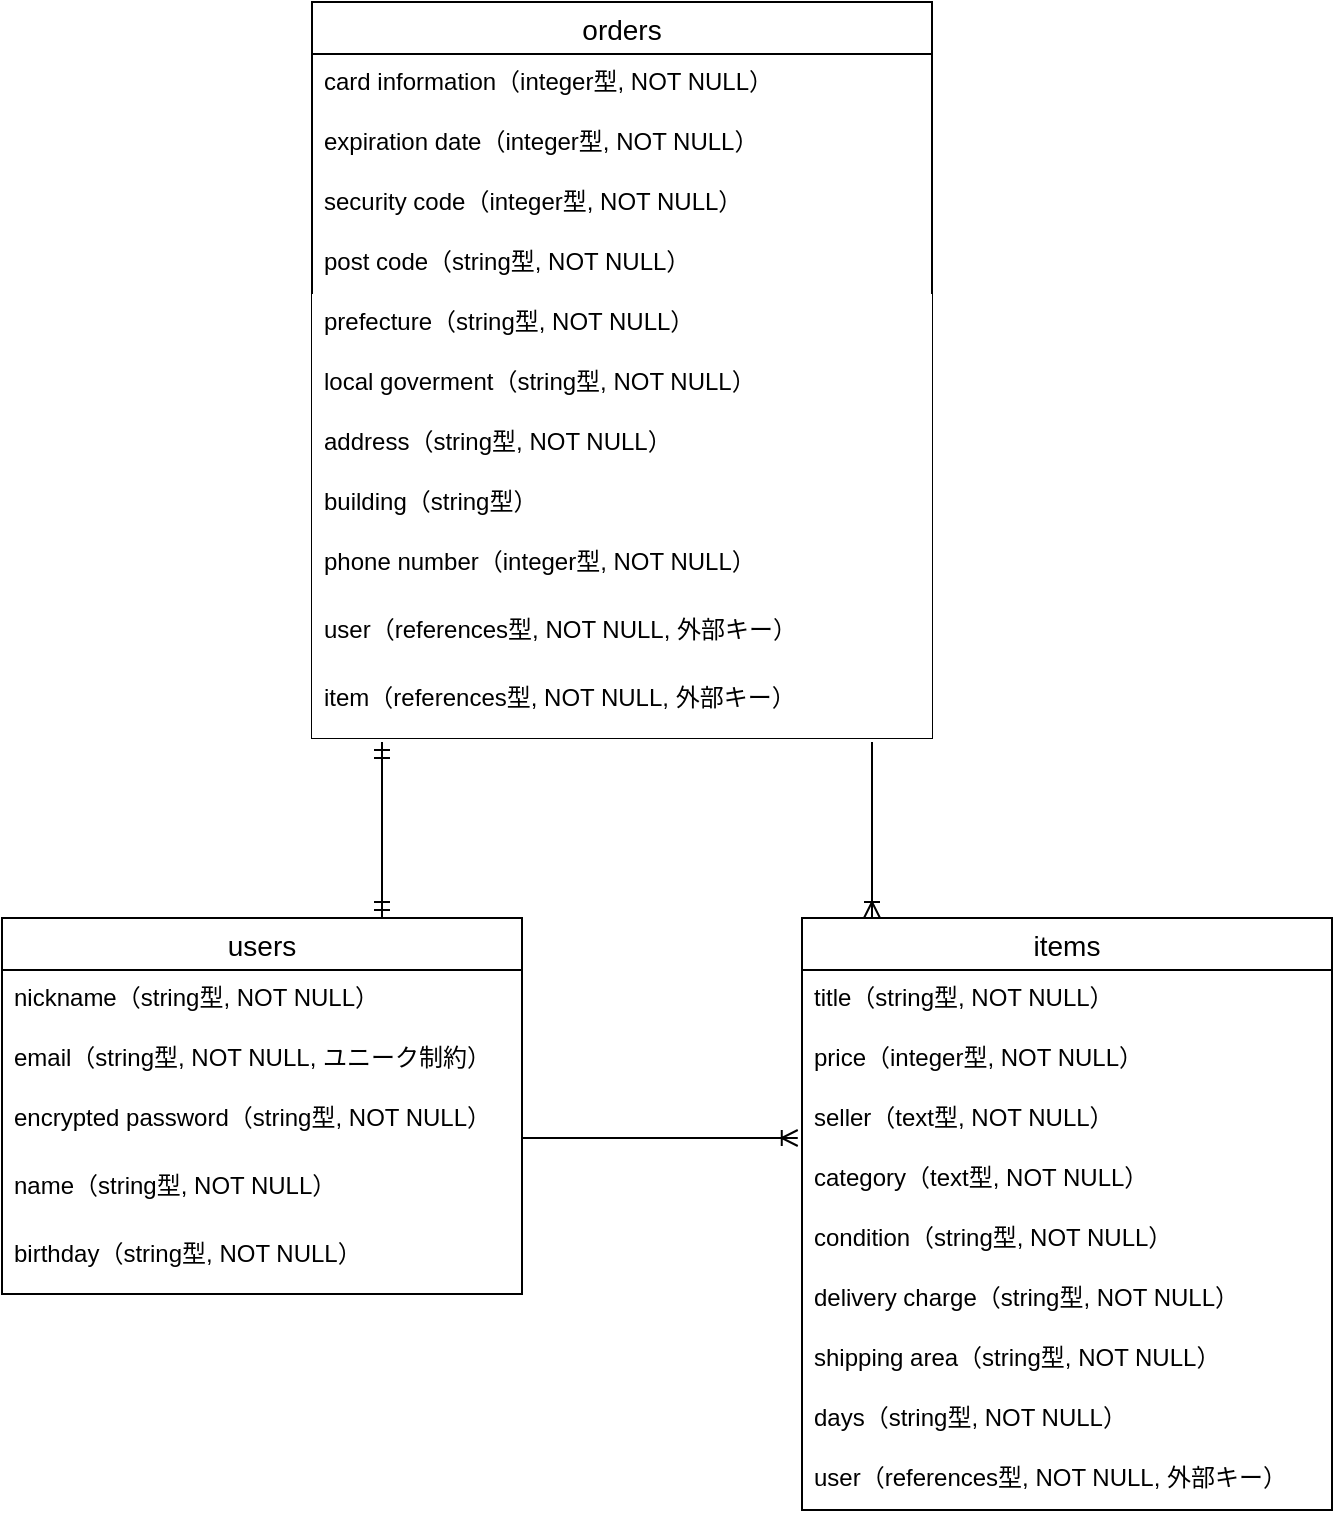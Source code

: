 <mxfile>
    <diagram id="vrPrJxj6YG9mpGocyYx_" name="ページ1">
        <mxGraphModel dx="866" dy="612" grid="1" gridSize="10" guides="1" tooltips="1" connect="1" arrows="1" fold="1" page="1" pageScale="1" pageWidth="827" pageHeight="1169" math="0" shadow="0">
            <root>
                <mxCell id="0"/>
                <mxCell id="1" parent="0"/>
                <mxCell id="2" value="users" style="swimlane;fontStyle=0;childLayout=stackLayout;horizontal=1;startSize=26;horizontalStack=0;resizeParent=1;resizeParentMax=0;resizeLast=0;collapsible=1;marginBottom=0;align=center;fontSize=14;" vertex="1" parent="1">
                    <mxGeometry x="45" y="468" width="260" height="188" as="geometry"/>
                </mxCell>
                <mxCell id="3" value="nickname（string型, NOT NULL） " style="text;strokeColor=none;fillColor=none;spacingLeft=4;spacingRight=4;overflow=hidden;rotatable=0;points=[[0,0.5],[1,0.5]];portConstraint=eastwest;fontSize=12;" vertex="1" parent="2">
                    <mxGeometry y="26" width="260" height="30" as="geometry"/>
                </mxCell>
                <mxCell id="4" value="email（string型, NOT NULL, ユニーク制約）" style="text;strokeColor=none;fillColor=none;spacingLeft=4;spacingRight=4;overflow=hidden;rotatable=0;points=[[0,0.5],[1,0.5]];portConstraint=eastwest;fontSize=12;" vertex="1" parent="2">
                    <mxGeometry y="56" width="260" height="30" as="geometry"/>
                </mxCell>
                <mxCell id="5" value="encrypted password（string型, NOT NULL）" style="text;strokeColor=none;fillColor=none;spacingLeft=4;spacingRight=4;overflow=hidden;rotatable=0;points=[[0,0.5],[1,0.5]];portConstraint=eastwest;fontSize=12;" vertex="1" parent="2">
                    <mxGeometry y="86" width="260" height="34" as="geometry"/>
                </mxCell>
                <mxCell id="6" value="name（string型, NOT NULL）" style="text;strokeColor=none;fillColor=none;spacingLeft=4;spacingRight=4;overflow=hidden;rotatable=0;points=[[0,0.5],[1,0.5]];portConstraint=eastwest;fontSize=12;" vertex="1" parent="2">
                    <mxGeometry y="120" width="260" height="34" as="geometry"/>
                </mxCell>
                <mxCell id="8" value="birthday（string型, NOT NULL）" style="text;strokeColor=none;fillColor=none;spacingLeft=4;spacingRight=4;overflow=hidden;rotatable=0;points=[[0,0.5],[1,0.5]];portConstraint=eastwest;fontSize=12;" vertex="1" parent="2">
                    <mxGeometry y="154" width="260" height="34" as="geometry"/>
                </mxCell>
                <mxCell id="22" value="items" style="swimlane;fontStyle=0;childLayout=stackLayout;horizontal=1;startSize=26;horizontalStack=0;resizeParent=1;resizeParentMax=0;resizeLast=0;collapsible=1;marginBottom=0;align=center;fontSize=14;" vertex="1" parent="1">
                    <mxGeometry x="445" y="468" width="265" height="296" as="geometry"/>
                </mxCell>
                <mxCell id="23" value="title（string型, NOT NULL）" style="text;strokeColor=none;fillColor=none;spacingLeft=4;spacingRight=4;overflow=hidden;rotatable=0;points=[[0,0.5],[1,0.5]];portConstraint=eastwest;fontSize=12;" vertex="1" parent="22">
                    <mxGeometry y="26" width="265" height="30" as="geometry"/>
                </mxCell>
                <mxCell id="27" value="price（integer型, NOT NULL）" style="text;strokeColor=none;fillColor=none;spacingLeft=4;spacingRight=4;overflow=hidden;rotatable=0;points=[[0,0.5],[1,0.5]];portConstraint=eastwest;fontSize=12;" vertex="1" parent="22">
                    <mxGeometry y="56" width="265" height="30" as="geometry"/>
                </mxCell>
                <mxCell id="24" value="seller（text型, NOT NULL）" style="text;strokeColor=none;fillColor=none;spacingLeft=4;spacingRight=4;overflow=hidden;rotatable=0;points=[[0,0.5],[1,0.5]];portConstraint=eastwest;fontSize=12;" vertex="1" parent="22">
                    <mxGeometry y="86" width="265" height="30" as="geometry"/>
                </mxCell>
                <mxCell id="25" value="category（text型, NOT NULL）" style="text;strokeColor=none;fillColor=none;spacingLeft=4;spacingRight=4;overflow=hidden;rotatable=0;points=[[0,0.5],[1,0.5]];portConstraint=eastwest;fontSize=12;" vertex="1" parent="22">
                    <mxGeometry y="116" width="265" height="30" as="geometry"/>
                </mxCell>
                <mxCell id="26" value="condition（string型, NOT NULL）" style="text;strokeColor=none;fillColor=none;spacingLeft=4;spacingRight=4;overflow=hidden;rotatable=0;points=[[0,0.5],[1,0.5]];portConstraint=eastwest;fontSize=12;" vertex="1" parent="22">
                    <mxGeometry y="146" width="265" height="30" as="geometry"/>
                </mxCell>
                <mxCell id="33" value="delivery charge（string型, NOT NULL）" style="text;strokeColor=none;fillColor=none;spacingLeft=4;spacingRight=4;overflow=hidden;rotatable=0;points=[[0,0.5],[1,0.5]];portConstraint=eastwest;fontSize=12;" vertex="1" parent="22">
                    <mxGeometry y="176" width="265" height="30" as="geometry"/>
                </mxCell>
                <mxCell id="34" value="shipping area（string型, NOT NULL）" style="text;strokeColor=none;fillColor=none;spacingLeft=4;spacingRight=4;overflow=hidden;rotatable=0;points=[[0,0.5],[1,0.5]];portConstraint=eastwest;fontSize=12;" vertex="1" parent="22">
                    <mxGeometry y="206" width="265" height="30" as="geometry"/>
                </mxCell>
                <mxCell id="35" value="days（string型, NOT NULL）" style="text;strokeColor=none;fillColor=none;spacingLeft=4;spacingRight=4;overflow=hidden;rotatable=0;points=[[0,0.5],[1,0.5]];portConstraint=eastwest;fontSize=12;" vertex="1" parent="22">
                    <mxGeometry y="236" width="265" height="30" as="geometry"/>
                </mxCell>
                <mxCell id="38" value="user（references型, NOT NULL, 外部キー）" style="text;strokeColor=none;fillColor=none;spacingLeft=4;spacingRight=4;overflow=hidden;rotatable=0;points=[[0,0.5],[1,0.5]];portConstraint=eastwest;fontSize=12;" vertex="1" parent="22">
                    <mxGeometry y="266" width="265" height="30" as="geometry"/>
                </mxCell>
                <mxCell id="36" value="" style="edgeStyle=entityRelationEdgeStyle;fontSize=12;html=1;endArrow=ERoneToMany;entryX=-0.008;entryY=0.8;entryDx=0;entryDy=0;entryPerimeter=0;endFill=0;" edge="1" parent="1" target="24">
                    <mxGeometry width="100" height="100" relative="1" as="geometry">
                        <mxPoint x="305" y="578" as="sourcePoint"/>
                        <mxPoint x="405" y="578" as="targetPoint"/>
                    </mxGeometry>
                </mxCell>
                <mxCell id="46" value="orders" style="swimlane;fontStyle=0;childLayout=stackLayout;horizontal=1;startSize=26;horizontalStack=0;resizeParent=1;resizeParentMax=0;resizeLast=0;collapsible=1;marginBottom=0;align=center;fontSize=14;" vertex="1" parent="1">
                    <mxGeometry x="200" y="10" width="310" height="368" as="geometry"/>
                </mxCell>
                <mxCell id="47" value="card information（integer型, NOT NULL）" style="text;strokeColor=none;fillColor=none;spacingLeft=4;spacingRight=4;overflow=hidden;rotatable=0;points=[[0,0.5],[1,0.5]];portConstraint=eastwest;fontSize=12;" vertex="1" parent="46">
                    <mxGeometry y="26" width="310" height="30" as="geometry"/>
                </mxCell>
                <mxCell id="57" value="expiration date（integer型, NOT NULL）" style="text;strokeColor=none;fillColor=none;spacingLeft=4;spacingRight=4;overflow=hidden;rotatable=0;points=[[0,0.5],[1,0.5]];portConstraint=eastwest;fontSize=12;" vertex="1" parent="46">
                    <mxGeometry y="56" width="310" height="30" as="geometry"/>
                </mxCell>
                <mxCell id="58" value="security code（integer型, NOT NULL）" style="text;strokeColor=none;fillColor=none;spacingLeft=4;spacingRight=4;overflow=hidden;rotatable=0;points=[[0,0.5],[1,0.5]];portConstraint=eastwest;fontSize=12;" vertex="1" parent="46">
                    <mxGeometry y="86" width="310" height="30" as="geometry"/>
                </mxCell>
                <mxCell id="59" value="post code（string型, NOT NULL）" style="text;strokeColor=none;fillColor=none;spacingLeft=4;spacingRight=4;overflow=hidden;rotatable=0;points=[[0,0.5],[1,0.5]];portConstraint=eastwest;fontSize=12;" vertex="1" parent="46">
                    <mxGeometry y="116" width="310" height="30" as="geometry"/>
                </mxCell>
                <mxCell id="60" value="prefecture（string型, NOT NULL）" style="text;strokeColor=none;fillColor=default;spacingLeft=4;spacingRight=4;overflow=hidden;rotatable=0;points=[[0,0.5],[1,0.5]];portConstraint=eastwest;fontSize=12;" vertex="1" parent="46">
                    <mxGeometry y="146" width="310" height="30" as="geometry"/>
                </mxCell>
                <mxCell id="61" value="local goverment（string型, NOT NULL）" style="text;strokeColor=none;fillColor=default;spacingLeft=4;spacingRight=4;overflow=hidden;rotatable=0;points=[[0,0.5],[1,0.5]];portConstraint=eastwest;fontSize=12;" vertex="1" parent="46">
                    <mxGeometry y="176" width="310" height="30" as="geometry"/>
                </mxCell>
                <mxCell id="62" value="address（string型, NOT NULL）" style="text;strokeColor=none;fillColor=default;spacingLeft=4;spacingRight=4;overflow=hidden;rotatable=0;points=[[0,0.5],[1,0.5]];portConstraint=eastwest;fontSize=12;" vertex="1" parent="46">
                    <mxGeometry y="206" width="310" height="30" as="geometry"/>
                </mxCell>
                <mxCell id="63" value="building（string型）" style="text;strokeColor=none;fillColor=default;spacingLeft=4;spacingRight=4;overflow=hidden;rotatable=0;points=[[0,0.5],[1,0.5]];portConstraint=eastwest;fontSize=12;" vertex="1" parent="46">
                    <mxGeometry y="236" width="310" height="30" as="geometry"/>
                </mxCell>
                <object label="phone number（integer型, NOT NULL）" id="64">
                    <mxCell style="text;strokeColor=none;fillColor=default;spacingLeft=4;spacingRight=4;overflow=hidden;rotatable=0;points=[[0,0.5],[1,0.5]];portConstraint=eastwest;fontSize=12;" vertex="1" parent="46">
                        <mxGeometry y="266" width="310" height="34" as="geometry"/>
                    </mxCell>
                </object>
                <object label="user（references型, NOT NULL, 外部キー）" id="76">
                    <mxCell style="text;strokeColor=none;fillColor=default;spacingLeft=4;spacingRight=4;overflow=hidden;rotatable=0;points=[[0,0.5],[1,0.5]];portConstraint=eastwest;fontSize=12;" vertex="1" parent="46">
                        <mxGeometry y="300" width="310" height="34" as="geometry"/>
                    </mxCell>
                </object>
                <object label="item（references型, NOT NULL, 外部キー）" id="77">
                    <mxCell style="text;strokeColor=none;fillColor=default;spacingLeft=4;spacingRight=4;overflow=hidden;rotatable=0;points=[[0,0.5],[1,0.5]];portConstraint=eastwest;fontSize=12;" vertex="1" parent="46">
                        <mxGeometry y="334" width="310" height="34" as="geometry"/>
                    </mxCell>
                </object>
                <mxCell id="55" value="" style="fontSize=12;html=1;endArrow=ERmandOne;startArrow=ERmandOne;" edge="1" parent="1">
                    <mxGeometry width="100" height="100" relative="1" as="geometry">
                        <mxPoint x="235" y="468" as="sourcePoint"/>
                        <mxPoint x="235" y="380" as="targetPoint"/>
                    </mxGeometry>
                </mxCell>
                <mxCell id="65" value="" style="fontSize=12;html=1;endArrow=ERoneToMany;" edge="1" parent="1">
                    <mxGeometry width="100" height="100" relative="1" as="geometry">
                        <mxPoint x="480" y="380" as="sourcePoint"/>
                        <mxPoint x="480" y="468" as="targetPoint"/>
                    </mxGeometry>
                </mxCell>
            </root>
        </mxGraphModel>
    </diagram>
</mxfile>